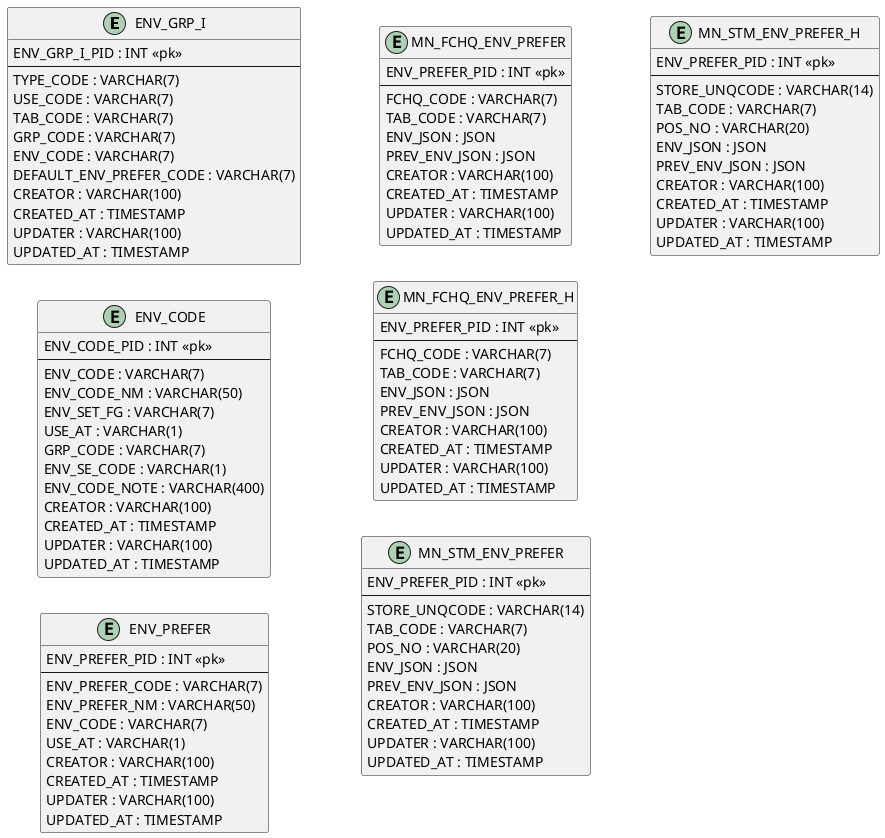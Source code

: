 @startuml

left to right direction

entity "ENV_GRP_I" as envGrpI {
  ENV_GRP_I_PID : INT <<pk>>
  --
  TYPE_CODE : VARCHAR(7)
  USE_CODE : VARCHAR(7)
  TAB_CODE : VARCHAR(7)
  GRP_CODE : VARCHAR(7)
  ENV_CODE : VARCHAR(7)
  DEFAULT_ENV_PREFER_CODE : VARCHAR(7)
  CREATOR : VARCHAR(100)
  CREATED_AT : TIMESTAMP
  UPDATER : VARCHAR(100)
  UPDATED_AT : TIMESTAMP
}

entity "ENV_CODE" as envCode {
  ENV_CODE_PID : INT <<pk>>
  --
  ENV_CODE : VARCHAR(7)
  ENV_CODE_NM : VARCHAR(50)
  ENV_SET_FG : VARCHAR(7)
  USE_AT : VARCHAR(1)
  GRP_CODE : VARCHAR(7)
  ENV_SE_CODE : VARCHAR(1)
  ENV_CODE_NOTE : VARCHAR(400)
  CREATOR : VARCHAR(100)
  CREATED_AT : TIMESTAMP
  UPDATER : VARCHAR(100)
  UPDATED_AT : TIMESTAMP
}

entity "ENV_PREFER" as envPrefer {
  ENV_PREFER_PID : INT <<pk>>
  --
  ENV_PREFER_CODE : VARCHAR(7)
  ENV_PREFER_NM : VARCHAR(50)
  ENV_CODE : VARCHAR(7)
  USE_AT : VARCHAR(1)
  CREATOR : VARCHAR(100)
  CREATED_AT : TIMESTAMP
  UPDATER : VARCHAR(100)
  UPDATED_AT : TIMESTAMP
}

entity "MN_FCHQ_ENV_PREFER" as mnFchqEnvPrefer {
  ENV_PREFER_PID : INT <<pk>>
  --
  FCHQ_CODE : VARCHAR(7)
  TAB_CODE : VARCHAR(7)
  ENV_JSON : JSON
  PREV_ENV_JSON : JSON
  CREATOR : VARCHAR(100)
  CREATED_AT : TIMESTAMP
  UPDATER : VARCHAR(100)
  UPDATED_AT : TIMESTAMP
}

entity "MN_FCHQ_ENV_PREFER_H" as mnFchqEnvPreferH {
  ENV_PREFER_PID : INT <<pk>>
  --
  FCHQ_CODE : VARCHAR(7)
  TAB_CODE : VARCHAR(7)
  ENV_JSON : JSON
  PREV_ENV_JSON : JSON
  CREATOR : VARCHAR(100)
  CREATED_AT : TIMESTAMP
  UPDATER : VARCHAR(100)
  UPDATED_AT : TIMESTAMP
}

entity "MN_STM_ENV_PREFER" as mnStmEnvPrefer {
  ENV_PREFER_PID : INT <<pk>>
  --
  STORE_UNQCODE : VARCHAR(14)
  TAB_CODE : VARCHAR(7)
  POS_NO : VARCHAR(20)
  ENV_JSON : JSON
  PREV_ENV_JSON : JSON
  CREATOR : VARCHAR(100)
  CREATED_AT : TIMESTAMP
  UPDATER : VARCHAR(100)
  UPDATED_AT : TIMESTAMP
}

entity "MN_STM_ENV_PREFER_H" as mnStmEnvPreferH {
  ENV_PREFER_PID : INT <<pk>>
  --
  STORE_UNQCODE : VARCHAR(14)
  TAB_CODE : VARCHAR(7)
  POS_NO : VARCHAR(20)
  ENV_JSON : JSON
  PREV_ENV_JSON : JSON
  CREATOR : VARCHAR(100)
  CREATED_AT : TIMESTAMP
  UPDATER : VARCHAR(100)
  UPDATED_AT : TIMESTAMP
}

@enduml




